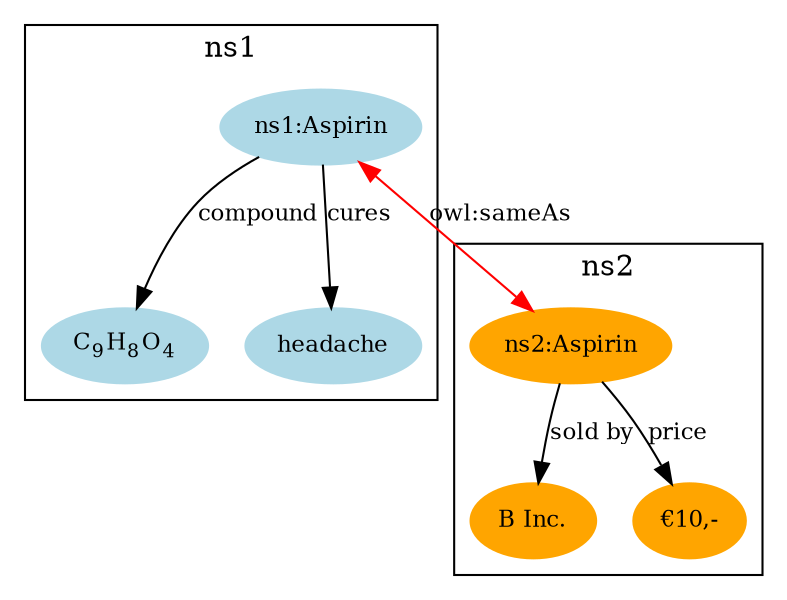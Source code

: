 digraph identity_crisis {
  edge [fontsize=11.0];
  node [fontsize=11.0];

  subgraph cluster_ns1 {
    label=<ns1>;
    node [color=lightblue,style=filled];

    c9h8o4 [label=<C<SUB>9</SUB>H<SUB>8</SUB>O<SUB>4</SUB>>];
    ns1 [label=<ns1:Aspirin>];
    headache [label=<headache>];

    ns1 -> c9h8o4 [label=<compound>];
    ns1 -> headache [label=<cures>];
  }
  
  subgraph cluster_ns2 {
    label=<ns2>;
    node [color=orange,style=filled];

    ns2 [label=<ns2:Aspirin>];
    binc [label=<B Inc.>];
    bprice [label=<€10,->];

    ns2 -> binc [label=<sold by>];
    ns2 -> bprice [label=<price>];
  }

  ns1 -> ns2 [color=red,dir="both",label=<owl:sameAs>];
}

